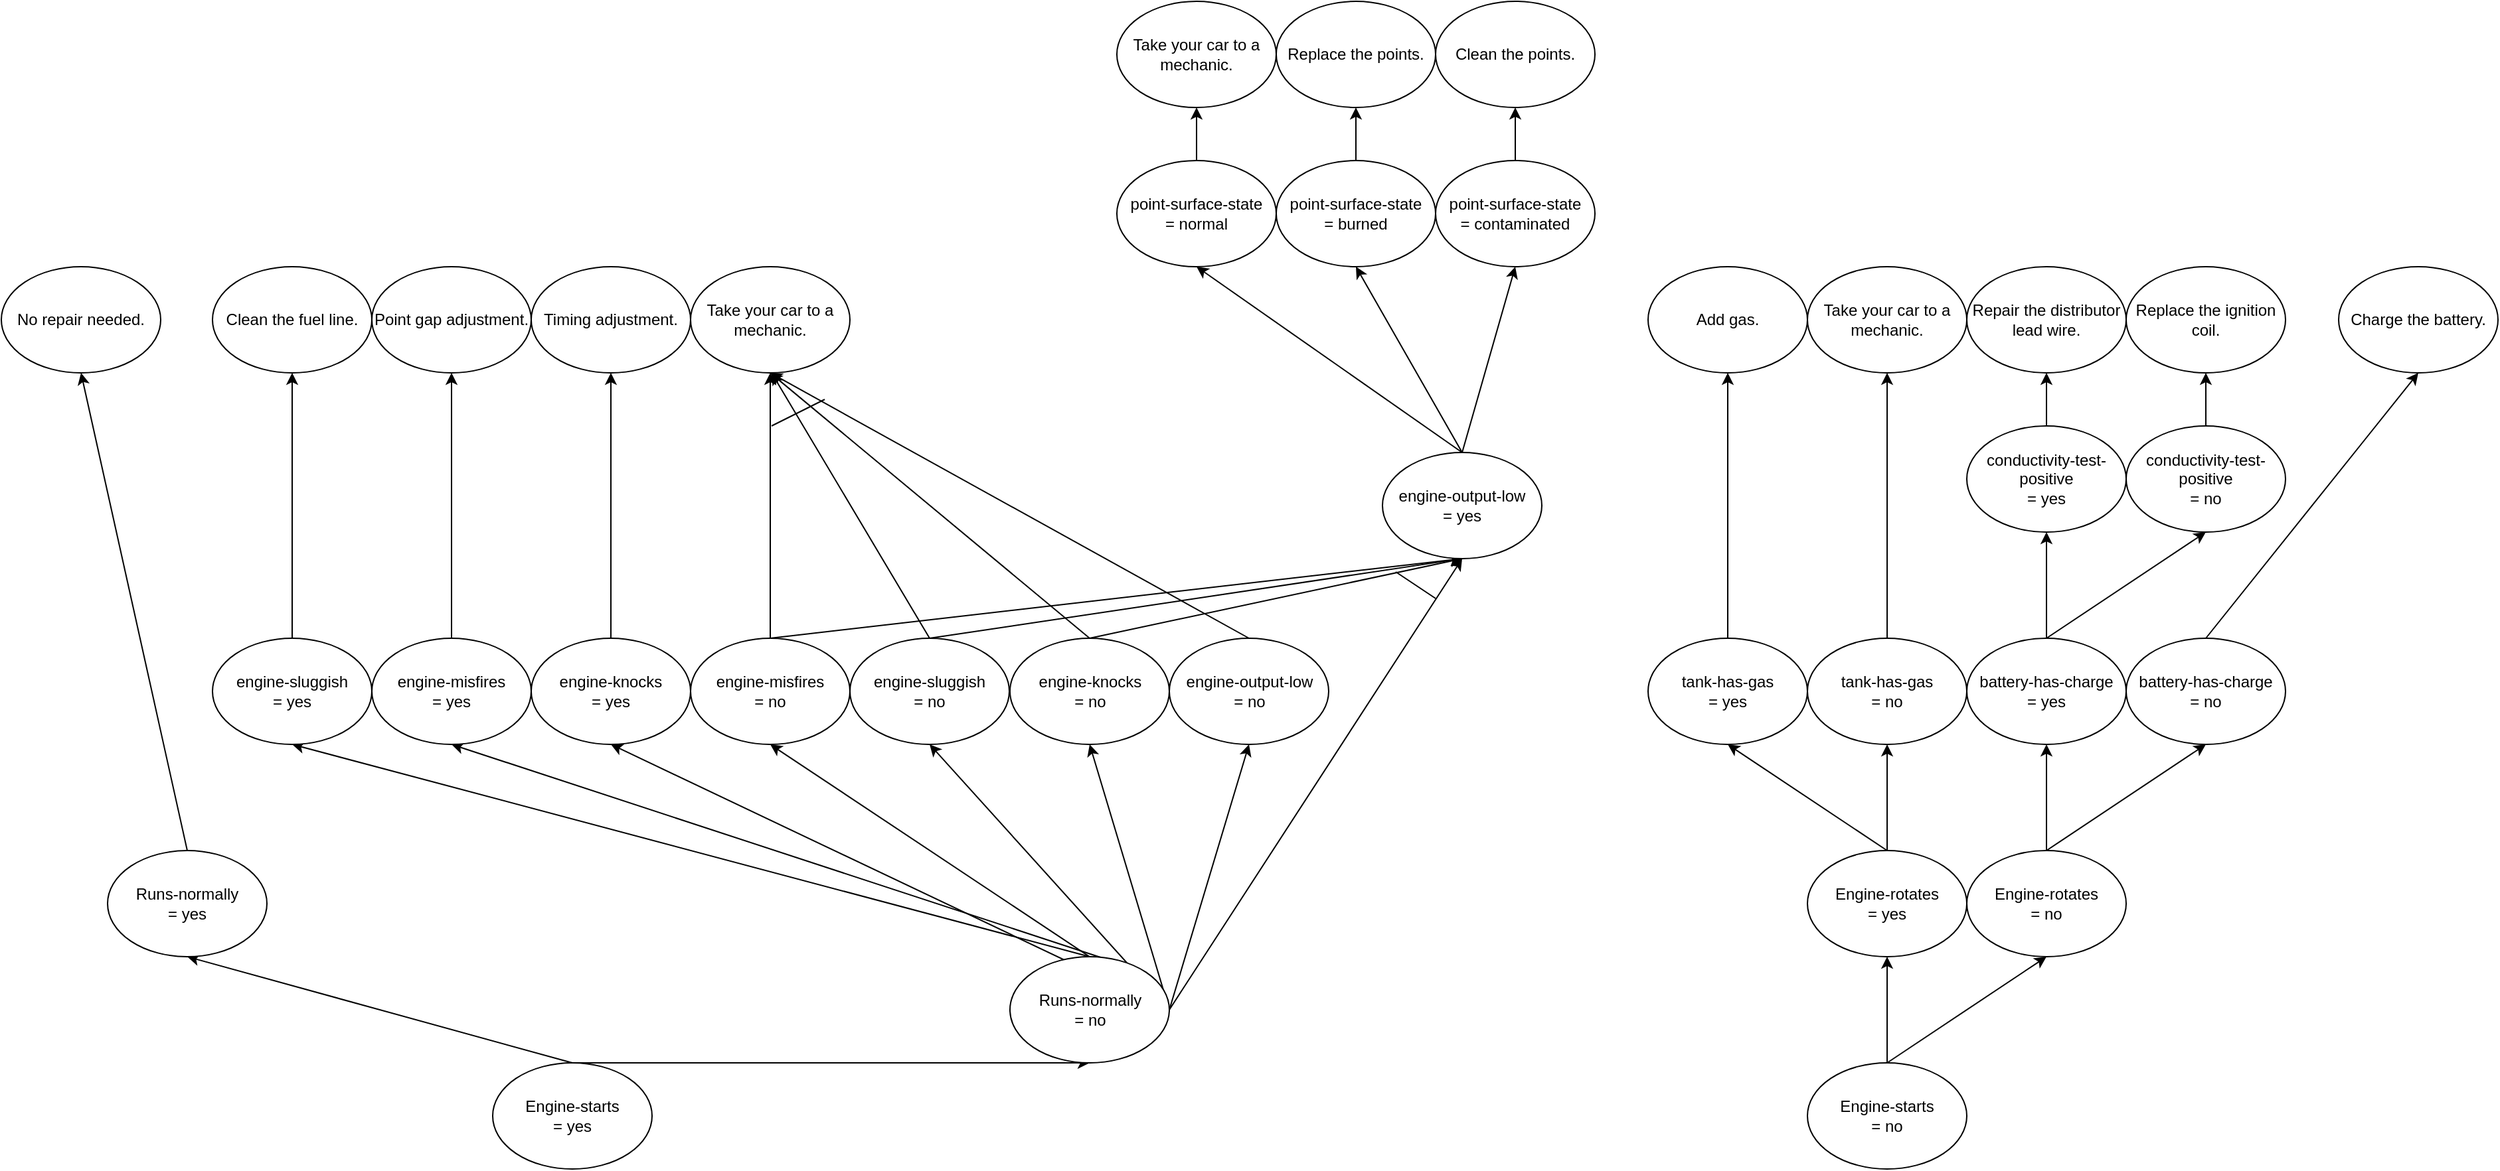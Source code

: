 <mxfile version="12.3.8" type="device" pages="1"><diagram id="Dzr5URSwhaSRYiMfAYS3" name="Page-1"><mxGraphModel dx="3087" dy="2305" grid="1" gridSize="10" guides="1" tooltips="1" connect="1" arrows="1" fold="1" page="1" pageScale="1" pageWidth="827" pageHeight="1169" math="0" shadow="0"><root><mxCell id="0"/><mxCell id="1" parent="0"/><mxCell id="9HgieilJRWY5OQSQGo9R-31" style="edgeStyle=none;rounded=0;orthogonalLoop=1;jettySize=auto;html=1;exitX=0.5;exitY=0;exitDx=0;exitDy=0;entryX=0.5;entryY=1;entryDx=0;entryDy=0;" edge="1" parent="1" source="9HgieilJRWY5OQSQGo9R-1" target="9HgieilJRWY5OQSQGo9R-3"><mxGeometry relative="1" as="geometry"/></mxCell><mxCell id="9HgieilJRWY5OQSQGo9R-40" style="edgeStyle=none;rounded=0;orthogonalLoop=1;jettySize=auto;html=1;exitX=0.5;exitY=0;exitDx=0;exitDy=0;entryX=0.5;entryY=1;entryDx=0;entryDy=0;" edge="1" parent="1" source="9HgieilJRWY5OQSQGo9R-1" target="9HgieilJRWY5OQSQGo9R-4"><mxGeometry relative="1" as="geometry"/></mxCell><mxCell id="9HgieilJRWY5OQSQGo9R-1" value="Engine-starts&lt;br&gt;= yes" style="ellipse;whiteSpace=wrap;html=1;" vertex="1" parent="1"><mxGeometry x="210" y="760" width="120" height="80" as="geometry"/></mxCell><mxCell id="9HgieilJRWY5OQSQGo9R-33" style="edgeStyle=none;rounded=0;orthogonalLoop=1;jettySize=auto;html=1;exitX=0.5;exitY=0;exitDx=0;exitDy=0;entryX=0.5;entryY=1;entryDx=0;entryDy=0;" edge="1" parent="1" source="9HgieilJRWY5OQSQGo9R-2" target="9HgieilJRWY5OQSQGo9R-5"><mxGeometry relative="1" as="geometry"/></mxCell><mxCell id="9HgieilJRWY5OQSQGo9R-47" style="edgeStyle=none;rounded=0;orthogonalLoop=1;jettySize=auto;html=1;exitX=0.5;exitY=0;exitDx=0;exitDy=0;entryX=0.5;entryY=1;entryDx=0;entryDy=0;" edge="1" parent="1" source="9HgieilJRWY5OQSQGo9R-2" target="9HgieilJRWY5OQSQGo9R-6"><mxGeometry relative="1" as="geometry"/></mxCell><mxCell id="9HgieilJRWY5OQSQGo9R-2" value="Engine-starts&lt;br&gt;= no" style="ellipse;whiteSpace=wrap;html=1;" vertex="1" parent="1"><mxGeometry x="1200" y="760" width="120" height="80" as="geometry"/></mxCell><mxCell id="9HgieilJRWY5OQSQGo9R-29" style="rounded=0;orthogonalLoop=1;jettySize=auto;html=1;exitX=0.5;exitY=0;exitDx=0;exitDy=0;entryX=0.5;entryY=1;entryDx=0;entryDy=0;" edge="1" parent="1" source="9HgieilJRWY5OQSQGo9R-3" target="9HgieilJRWY5OQSQGo9R-28"><mxGeometry relative="1" as="geometry"/></mxCell><mxCell id="9HgieilJRWY5OQSQGo9R-3" value="Runs-normally&lt;br&gt;= yes" style="ellipse;whiteSpace=wrap;html=1;" vertex="1" parent="1"><mxGeometry x="-80" y="600" width="120" height="80" as="geometry"/></mxCell><mxCell id="9HgieilJRWY5OQSQGo9R-41" style="edgeStyle=none;rounded=0;orthogonalLoop=1;jettySize=auto;html=1;exitX=0.5;exitY=0;exitDx=0;exitDy=0;entryX=0.5;entryY=1;entryDx=0;entryDy=0;" edge="1" parent="1" source="9HgieilJRWY5OQSQGo9R-4" target="9HgieilJRWY5OQSQGo9R-7"><mxGeometry relative="1" as="geometry"/></mxCell><mxCell id="9HgieilJRWY5OQSQGo9R-42" style="edgeStyle=none;rounded=0;orthogonalLoop=1;jettySize=auto;html=1;exitX=1;exitY=0.5;exitDx=0;exitDy=0;entryX=0.5;entryY=1;entryDx=0;entryDy=0;" edge="1" parent="1" source="9HgieilJRWY5OQSQGo9R-4" target="9HgieilJRWY5OQSQGo9R-9"><mxGeometry relative="1" as="geometry"/></mxCell><mxCell id="9HgieilJRWY5OQSQGo9R-43" style="edgeStyle=none;rounded=0;orthogonalLoop=1;jettySize=auto;html=1;exitX=1;exitY=0;exitDx=0;exitDy=0;entryX=0.5;entryY=1;entryDx=0;entryDy=0;" edge="1" parent="1" source="9HgieilJRWY5OQSQGo9R-4" target="9HgieilJRWY5OQSQGo9R-11"><mxGeometry relative="1" as="geometry"/></mxCell><mxCell id="9HgieilJRWY5OQSQGo9R-44" style="edgeStyle=none;rounded=0;orthogonalLoop=1;jettySize=auto;html=1;exitX=1;exitY=0.5;exitDx=0;exitDy=0;entryX=0.5;entryY=1;entryDx=0;entryDy=0;" edge="1" parent="1" source="9HgieilJRWY5OQSQGo9R-4" target="9HgieilJRWY5OQSQGo9R-10"><mxGeometry relative="1" as="geometry"/></mxCell><mxCell id="9HgieilJRWY5OQSQGo9R-45" style="edgeStyle=none;rounded=0;orthogonalLoop=1;jettySize=auto;html=1;exitX=1;exitY=0.5;exitDx=0;exitDy=0;entryX=0.5;entryY=1;entryDx=0;entryDy=0;" edge="1" parent="1" source="9HgieilJRWY5OQSQGo9R-4" target="9HgieilJRWY5OQSQGo9R-13"><mxGeometry relative="1" as="geometry"/></mxCell><mxCell id="9HgieilJRWY5OQSQGo9R-46" style="edgeStyle=none;rounded=0;orthogonalLoop=1;jettySize=auto;html=1;exitX=1;exitY=0.5;exitDx=0;exitDy=0;entryX=0.5;entryY=1;entryDx=0;entryDy=0;" edge="1" parent="1" source="9HgieilJRWY5OQSQGo9R-4" target="9HgieilJRWY5OQSQGo9R-12"><mxGeometry relative="1" as="geometry"/></mxCell><mxCell id="9HgieilJRWY5OQSQGo9R-52" style="edgeStyle=none;rounded=0;orthogonalLoop=1;jettySize=auto;html=1;exitX=1;exitY=0.5;exitDx=0;exitDy=0;entryX=0.5;entryY=1;entryDx=0;entryDy=0;" edge="1" parent="1" source="9HgieilJRWY5OQSQGo9R-4" target="9HgieilJRWY5OQSQGo9R-14"><mxGeometry relative="1" as="geometry"/></mxCell><mxCell id="9HgieilJRWY5OQSQGo9R-53" style="edgeStyle=none;rounded=0;orthogonalLoop=1;jettySize=auto;html=1;exitX=1;exitY=0.5;exitDx=0;exitDy=0;entryX=0.5;entryY=1;entryDx=0;entryDy=0;" edge="1" parent="1" source="9HgieilJRWY5OQSQGo9R-4" target="9HgieilJRWY5OQSQGo9R-15"><mxGeometry relative="1" as="geometry"/></mxCell><mxCell id="9HgieilJRWY5OQSQGo9R-4" value="Runs-normally&lt;br&gt;= no" style="ellipse;whiteSpace=wrap;html=1;" vertex="1" parent="1"><mxGeometry x="599.5" y="680" width="120" height="80" as="geometry"/></mxCell><mxCell id="9HgieilJRWY5OQSQGo9R-48" style="edgeStyle=none;rounded=0;orthogonalLoop=1;jettySize=auto;html=1;exitX=0.5;exitY=0;exitDx=0;exitDy=0;entryX=0.5;entryY=1;entryDx=0;entryDy=0;" edge="1" parent="1" source="9HgieilJRWY5OQSQGo9R-5" target="9HgieilJRWY5OQSQGo9R-17"><mxGeometry relative="1" as="geometry"/></mxCell><mxCell id="9HgieilJRWY5OQSQGo9R-49" style="edgeStyle=none;rounded=0;orthogonalLoop=1;jettySize=auto;html=1;exitX=0.5;exitY=0;exitDx=0;exitDy=0;entryX=0.5;entryY=1;entryDx=0;entryDy=0;" edge="1" parent="1" source="9HgieilJRWY5OQSQGo9R-5" target="9HgieilJRWY5OQSQGo9R-16"><mxGeometry relative="1" as="geometry"/></mxCell><mxCell id="9HgieilJRWY5OQSQGo9R-5" value="Engine-rotates&lt;br&gt;= yes" style="ellipse;whiteSpace=wrap;html=1;" vertex="1" parent="1"><mxGeometry x="1200" y="600" width="120" height="80" as="geometry"/></mxCell><mxCell id="9HgieilJRWY5OQSQGo9R-50" style="edgeStyle=none;rounded=0;orthogonalLoop=1;jettySize=auto;html=1;exitX=0.5;exitY=0;exitDx=0;exitDy=0;entryX=0.5;entryY=1;entryDx=0;entryDy=0;" edge="1" parent="1" source="9HgieilJRWY5OQSQGo9R-6" target="9HgieilJRWY5OQSQGo9R-19"><mxGeometry relative="1" as="geometry"/></mxCell><mxCell id="9HgieilJRWY5OQSQGo9R-51" style="edgeStyle=none;rounded=0;orthogonalLoop=1;jettySize=auto;html=1;exitX=0.5;exitY=0;exitDx=0;exitDy=0;entryX=0.5;entryY=1;entryDx=0;entryDy=0;" edge="1" parent="1" source="9HgieilJRWY5OQSQGo9R-6" target="9HgieilJRWY5OQSQGo9R-18"><mxGeometry relative="1" as="geometry"/></mxCell><mxCell id="9HgieilJRWY5OQSQGo9R-6" value="Engine-rotates&lt;br&gt;= no" style="ellipse;whiteSpace=wrap;html=1;" vertex="1" parent="1"><mxGeometry x="1320" y="600" width="120" height="80" as="geometry"/></mxCell><mxCell id="9HgieilJRWY5OQSQGo9R-59" style="edgeStyle=none;rounded=0;orthogonalLoop=1;jettySize=auto;html=1;exitX=0.5;exitY=0;exitDx=0;exitDy=0;entryX=0.5;entryY=1;entryDx=0;entryDy=0;" edge="1" parent="1" source="9HgieilJRWY5OQSQGo9R-7" target="9HgieilJRWY5OQSQGo9R-58"><mxGeometry relative="1" as="geometry"/></mxCell><mxCell id="9HgieilJRWY5OQSQGo9R-7" value="engine-sluggish&lt;br&gt;= yes" style="ellipse;whiteSpace=wrap;html=1;" vertex="1" parent="1"><mxGeometry x="-1" y="440" width="120" height="80" as="geometry"/></mxCell><mxCell id="9HgieilJRWY5OQSQGo9R-85" style="edgeStyle=none;rounded=0;orthogonalLoop=1;jettySize=auto;html=1;exitX=0.5;exitY=0;exitDx=0;exitDy=0;" edge="1" parent="1" source="9HgieilJRWY5OQSQGo9R-9"><mxGeometry relative="1" as="geometry"><mxPoint x="420.0" y="240" as="targetPoint"/></mxGeometry></mxCell><mxCell id="9HgieilJRWY5OQSQGo9R-89" style="edgeStyle=none;rounded=0;orthogonalLoop=1;jettySize=auto;html=1;exitX=0.5;exitY=0;exitDx=0;exitDy=0;" edge="1" parent="1" source="9HgieilJRWY5OQSQGo9R-9"><mxGeometry relative="1" as="geometry"><mxPoint x="940" y="380" as="targetPoint"/></mxGeometry></mxCell><mxCell id="9HgieilJRWY5OQSQGo9R-9" value="engine-sluggish&lt;br&gt;= no" style="ellipse;whiteSpace=wrap;html=1;" vertex="1" parent="1"><mxGeometry x="479" y="440" width="120" height="80" as="geometry"/></mxCell><mxCell id="9HgieilJRWY5OQSQGo9R-84" style="edgeStyle=none;rounded=0;orthogonalLoop=1;jettySize=auto;html=1;exitX=0.5;exitY=0;exitDx=0;exitDy=0;entryX=0.5;entryY=1;entryDx=0;entryDy=0;" edge="1" parent="1" source="9HgieilJRWY5OQSQGo9R-10" target="9HgieilJRWY5OQSQGo9R-83"><mxGeometry relative="1" as="geometry"/></mxCell><mxCell id="9HgieilJRWY5OQSQGo9R-90" style="edgeStyle=none;rounded=0;orthogonalLoop=1;jettySize=auto;html=1;exitX=0.5;exitY=0;exitDx=0;exitDy=0;entryX=0.5;entryY=1;entryDx=0;entryDy=0;" edge="1" parent="1" source="9HgieilJRWY5OQSQGo9R-10" target="9HgieilJRWY5OQSQGo9R-14"><mxGeometry relative="1" as="geometry"/></mxCell><mxCell id="9HgieilJRWY5OQSQGo9R-10" value="engine-misfires&lt;br&gt;= no" style="ellipse;whiteSpace=wrap;html=1;" vertex="1" parent="1"><mxGeometry x="359" y="440" width="120" height="80" as="geometry"/></mxCell><mxCell id="9HgieilJRWY5OQSQGo9R-61" style="edgeStyle=none;rounded=0;orthogonalLoop=1;jettySize=auto;html=1;exitX=0.5;exitY=0;exitDx=0;exitDy=0;entryX=0.5;entryY=1;entryDx=0;entryDy=0;" edge="1" parent="1" source="9HgieilJRWY5OQSQGo9R-11" target="9HgieilJRWY5OQSQGo9R-60"><mxGeometry relative="1" as="geometry"/></mxCell><mxCell id="9HgieilJRWY5OQSQGo9R-11" value="engine-misfires&lt;br&gt;= yes" style="ellipse;whiteSpace=wrap;html=1;" vertex="1" parent="1"><mxGeometry x="119" y="440" width="120" height="80" as="geometry"/></mxCell><mxCell id="9HgieilJRWY5OQSQGo9R-86" style="edgeStyle=none;rounded=0;orthogonalLoop=1;jettySize=auto;html=1;exitX=0.5;exitY=0;exitDx=0;exitDy=0;entryX=0.5;entryY=1;entryDx=0;entryDy=0;" edge="1" parent="1" source="9HgieilJRWY5OQSQGo9R-12" target="9HgieilJRWY5OQSQGo9R-83"><mxGeometry relative="1" as="geometry"/></mxCell><mxCell id="9HgieilJRWY5OQSQGo9R-88" style="edgeStyle=none;rounded=0;orthogonalLoop=1;jettySize=auto;html=1;exitX=0.5;exitY=0;exitDx=0;exitDy=0;entryX=0.5;entryY=1;entryDx=0;entryDy=0;" edge="1" parent="1" source="9HgieilJRWY5OQSQGo9R-12" target="9HgieilJRWY5OQSQGo9R-14"><mxGeometry relative="1" as="geometry"/></mxCell><mxCell id="9HgieilJRWY5OQSQGo9R-12" value="engine-knocks&lt;br&gt;= no" style="ellipse;whiteSpace=wrap;html=1;" vertex="1" parent="1"><mxGeometry x="599.5" y="440" width="120" height="80" as="geometry"/></mxCell><mxCell id="9HgieilJRWY5OQSQGo9R-63" style="edgeStyle=none;rounded=0;orthogonalLoop=1;jettySize=auto;html=1;exitX=0.5;exitY=0;exitDx=0;exitDy=0;entryX=0.5;entryY=1;entryDx=0;entryDy=0;" edge="1" parent="1" source="9HgieilJRWY5OQSQGo9R-13" target="9HgieilJRWY5OQSQGo9R-62"><mxGeometry relative="1" as="geometry"/></mxCell><mxCell id="9HgieilJRWY5OQSQGo9R-13" value="engine-knocks&lt;br&gt;= yes" style="ellipse;whiteSpace=wrap;html=1;" vertex="1" parent="1"><mxGeometry x="239" y="440" width="120" height="80" as="geometry"/></mxCell><mxCell id="9HgieilJRWY5OQSQGo9R-54" style="edgeStyle=none;rounded=0;orthogonalLoop=1;jettySize=auto;html=1;exitX=0.5;exitY=0;exitDx=0;exitDy=0;entryX=0.5;entryY=1;entryDx=0;entryDy=0;" edge="1" parent="1" source="9HgieilJRWY5OQSQGo9R-14" target="9HgieilJRWY5OQSQGo9R-24"><mxGeometry relative="1" as="geometry"/></mxCell><mxCell id="9HgieilJRWY5OQSQGo9R-55" style="edgeStyle=none;rounded=0;orthogonalLoop=1;jettySize=auto;html=1;exitX=0.5;exitY=0;exitDx=0;exitDy=0;entryX=0.5;entryY=1;entryDx=0;entryDy=0;" edge="1" parent="1" source="9HgieilJRWY5OQSQGo9R-14" target="9HgieilJRWY5OQSQGo9R-25"><mxGeometry relative="1" as="geometry"/></mxCell><mxCell id="9HgieilJRWY5OQSQGo9R-56" style="edgeStyle=none;rounded=0;orthogonalLoop=1;jettySize=auto;html=1;exitX=0.5;exitY=0;exitDx=0;exitDy=0;entryX=0.5;entryY=1;entryDx=0;entryDy=0;" edge="1" parent="1" source="9HgieilJRWY5OQSQGo9R-14" target="9HgieilJRWY5OQSQGo9R-26"><mxGeometry relative="1" as="geometry"/></mxCell><mxCell id="9HgieilJRWY5OQSQGo9R-14" value="engine-output-low&lt;br&gt;= yes" style="ellipse;whiteSpace=wrap;html=1;" vertex="1" parent="1"><mxGeometry x="880" y="300" width="120" height="80" as="geometry"/></mxCell><mxCell id="9HgieilJRWY5OQSQGo9R-87" style="edgeStyle=none;rounded=0;orthogonalLoop=1;jettySize=auto;html=1;exitX=0.5;exitY=0;exitDx=0;exitDy=0;entryX=0.5;entryY=1;entryDx=0;entryDy=0;" edge="1" parent="1" source="9HgieilJRWY5OQSQGo9R-15" target="9HgieilJRWY5OQSQGo9R-83"><mxGeometry relative="1" as="geometry"/></mxCell><mxCell id="9HgieilJRWY5OQSQGo9R-15" value="engine-output-low&lt;br&gt;= no" style="ellipse;whiteSpace=wrap;html=1;" vertex="1" parent="1"><mxGeometry x="719.5" y="440" width="120" height="80" as="geometry"/></mxCell><mxCell id="9HgieilJRWY5OQSQGo9R-79" style="edgeStyle=none;rounded=0;orthogonalLoop=1;jettySize=auto;html=1;exitX=0.5;exitY=0;exitDx=0;exitDy=0;entryX=0.5;entryY=1;entryDx=0;entryDy=0;" edge="1" parent="1" source="9HgieilJRWY5OQSQGo9R-16" target="9HgieilJRWY5OQSQGo9R-78"><mxGeometry relative="1" as="geometry"/></mxCell><mxCell id="9HgieilJRWY5OQSQGo9R-16" value="tank-has-gas&lt;br&gt;= no" style="ellipse;whiteSpace=wrap;html=1;" vertex="1" parent="1"><mxGeometry x="1200" y="440" width="120" height="80" as="geometry"/></mxCell><mxCell id="9HgieilJRWY5OQSQGo9R-65" style="edgeStyle=none;rounded=0;orthogonalLoop=1;jettySize=auto;html=1;exitX=0.5;exitY=0;exitDx=0;exitDy=0;entryX=0.5;entryY=1;entryDx=0;entryDy=0;" edge="1" parent="1" source="9HgieilJRWY5OQSQGo9R-17" target="9HgieilJRWY5OQSQGo9R-64"><mxGeometry relative="1" as="geometry"/></mxCell><mxCell id="9HgieilJRWY5OQSQGo9R-17" value="tank-has-gas&lt;br&gt;= yes" style="ellipse;whiteSpace=wrap;html=1;" vertex="1" parent="1"><mxGeometry x="1080" y="440" width="120" height="80" as="geometry"/></mxCell><mxCell id="9HgieilJRWY5OQSQGo9R-75" style="edgeStyle=none;rounded=0;orthogonalLoop=1;jettySize=auto;html=1;exitX=0.5;exitY=0;exitDx=0;exitDy=0;entryX=0.5;entryY=1;entryDx=0;entryDy=0;" edge="1" parent="1" source="9HgieilJRWY5OQSQGo9R-18" target="9HgieilJRWY5OQSQGo9R-66"><mxGeometry relative="1" as="geometry"/></mxCell><mxCell id="9HgieilJRWY5OQSQGo9R-18" value="battery-has-charge&lt;br&gt;= no" style="ellipse;whiteSpace=wrap;html=1;" vertex="1" parent="1"><mxGeometry x="1440" y="440" width="120" height="80" as="geometry"/></mxCell><mxCell id="9HgieilJRWY5OQSQGo9R-71" style="edgeStyle=none;rounded=0;orthogonalLoop=1;jettySize=auto;html=1;exitX=0.5;exitY=0;exitDx=0;exitDy=0;entryX=0.5;entryY=1;entryDx=0;entryDy=0;" edge="1" parent="1" source="9HgieilJRWY5OQSQGo9R-19" target="9HgieilJRWY5OQSQGo9R-22"><mxGeometry relative="1" as="geometry"/></mxCell><mxCell id="9HgieilJRWY5OQSQGo9R-72" style="edgeStyle=none;rounded=0;orthogonalLoop=1;jettySize=auto;html=1;exitX=0.5;exitY=0;exitDx=0;exitDy=0;entryX=0.5;entryY=1;entryDx=0;entryDy=0;" edge="1" parent="1" source="9HgieilJRWY5OQSQGo9R-19" target="9HgieilJRWY5OQSQGo9R-23"><mxGeometry relative="1" as="geometry"/></mxCell><mxCell id="9HgieilJRWY5OQSQGo9R-19" value="battery-has-charge&lt;br&gt;= yes" style="ellipse;whiteSpace=wrap;html=1;" vertex="1" parent="1"><mxGeometry x="1320" y="440" width="120" height="80" as="geometry"/></mxCell><mxCell id="9HgieilJRWY5OQSQGo9R-74" style="edgeStyle=none;rounded=0;orthogonalLoop=1;jettySize=auto;html=1;exitX=0.5;exitY=0;exitDx=0;exitDy=0;entryX=0.5;entryY=1;entryDx=0;entryDy=0;" edge="1" parent="1" source="9HgieilJRWY5OQSQGo9R-22" target="9HgieilJRWY5OQSQGo9R-73"><mxGeometry relative="1" as="geometry"/></mxCell><mxCell id="9HgieilJRWY5OQSQGo9R-22" value="conductivity-test-positive&lt;br&gt;= yes" style="ellipse;whiteSpace=wrap;html=1;" vertex="1" parent="1"><mxGeometry x="1320" y="280" width="120" height="80" as="geometry"/></mxCell><mxCell id="9HgieilJRWY5OQSQGo9R-77" style="edgeStyle=none;rounded=0;orthogonalLoop=1;jettySize=auto;html=1;exitX=0.5;exitY=0;exitDx=0;exitDy=0;entryX=0.5;entryY=1;entryDx=0;entryDy=0;" edge="1" parent="1" source="9HgieilJRWY5OQSQGo9R-23" target="9HgieilJRWY5OQSQGo9R-76"><mxGeometry relative="1" as="geometry"/></mxCell><mxCell id="9HgieilJRWY5OQSQGo9R-23" value="conductivity-test-positive&lt;br&gt;= no" style="ellipse;whiteSpace=wrap;html=1;" vertex="1" parent="1"><mxGeometry x="1440" y="280" width="120" height="80" as="geometry"/></mxCell><mxCell id="9HgieilJRWY5OQSQGo9R-81" style="edgeStyle=none;rounded=0;orthogonalLoop=1;jettySize=auto;html=1;exitX=0.5;exitY=0;exitDx=0;exitDy=0;" edge="1" parent="1" source="9HgieilJRWY5OQSQGo9R-24" target="9HgieilJRWY5OQSQGo9R-80"><mxGeometry relative="1" as="geometry"/></mxCell><mxCell id="9HgieilJRWY5OQSQGo9R-24" value="point-surface-state&lt;br&gt;= normal" style="ellipse;whiteSpace=wrap;html=1;" vertex="1" parent="1"><mxGeometry x="680" y="80" width="120" height="80" as="geometry"/></mxCell><mxCell id="9HgieilJRWY5OQSQGo9R-68" style="edgeStyle=none;rounded=0;orthogonalLoop=1;jettySize=auto;html=1;exitX=0.5;exitY=0;exitDx=0;exitDy=0;entryX=0.5;entryY=1;entryDx=0;entryDy=0;" edge="1" parent="1" source="9HgieilJRWY5OQSQGo9R-25" target="9HgieilJRWY5OQSQGo9R-67"><mxGeometry relative="1" as="geometry"/></mxCell><mxCell id="9HgieilJRWY5OQSQGo9R-25" value="point-surface-state&lt;br&gt;= burned" style="ellipse;whiteSpace=wrap;html=1;" vertex="1" parent="1"><mxGeometry x="800" y="80" width="120" height="80" as="geometry"/></mxCell><mxCell id="9HgieilJRWY5OQSQGo9R-70" style="edgeStyle=none;rounded=0;orthogonalLoop=1;jettySize=auto;html=1;exitX=0.5;exitY=0;exitDx=0;exitDy=0;entryX=0.5;entryY=1;entryDx=0;entryDy=0;" edge="1" parent="1" source="9HgieilJRWY5OQSQGo9R-26" target="9HgieilJRWY5OQSQGo9R-69"><mxGeometry relative="1" as="geometry"/></mxCell><mxCell id="9HgieilJRWY5OQSQGo9R-26" value="point-surface-state&lt;br&gt;= contaminated" style="ellipse;whiteSpace=wrap;html=1;" vertex="1" parent="1"><mxGeometry x="920" y="80" width="120" height="80" as="geometry"/></mxCell><mxCell id="9HgieilJRWY5OQSQGo9R-28" value="No repair needed." style="ellipse;whiteSpace=wrap;html=1;" vertex="1" parent="1"><mxGeometry x="-160" y="160" width="120" height="80" as="geometry"/></mxCell><mxCell id="9HgieilJRWY5OQSQGo9R-58" value="Clean the fuel line." style="ellipse;whiteSpace=wrap;html=1;" vertex="1" parent="1"><mxGeometry x="-1" y="160" width="120" height="80" as="geometry"/></mxCell><mxCell id="9HgieilJRWY5OQSQGo9R-60" value="Point gap adjustment." style="ellipse;whiteSpace=wrap;html=1;" vertex="1" parent="1"><mxGeometry x="119" y="160" width="120" height="80" as="geometry"/></mxCell><mxCell id="9HgieilJRWY5OQSQGo9R-62" value="Timing adjustment." style="ellipse;whiteSpace=wrap;html=1;" vertex="1" parent="1"><mxGeometry x="239" y="160" width="120" height="80" as="geometry"/></mxCell><mxCell id="9HgieilJRWY5OQSQGo9R-64" value="Add gas." style="ellipse;whiteSpace=wrap;html=1;" vertex="1" parent="1"><mxGeometry x="1080" y="160" width="120" height="80" as="geometry"/></mxCell><mxCell id="9HgieilJRWY5OQSQGo9R-66" value="Charge the battery." style="ellipse;whiteSpace=wrap;html=1;" vertex="1" parent="1"><mxGeometry x="1600" y="160" width="120" height="80" as="geometry"/></mxCell><mxCell id="9HgieilJRWY5OQSQGo9R-67" value="Replace the points." style="ellipse;whiteSpace=wrap;html=1;" vertex="1" parent="1"><mxGeometry x="800" y="-40" width="120" height="80" as="geometry"/></mxCell><mxCell id="9HgieilJRWY5OQSQGo9R-69" value="Clean the points." style="ellipse;whiteSpace=wrap;html=1;" vertex="1" parent="1"><mxGeometry x="920" y="-40" width="120" height="80" as="geometry"/></mxCell><mxCell id="9HgieilJRWY5OQSQGo9R-73" value="Repair the distributor lead wire." style="ellipse;whiteSpace=wrap;html=1;" vertex="1" parent="1"><mxGeometry x="1320" y="160" width="120" height="80" as="geometry"/></mxCell><mxCell id="9HgieilJRWY5OQSQGo9R-76" value="Replace the ignition coil." style="ellipse;whiteSpace=wrap;html=1;" vertex="1" parent="1"><mxGeometry x="1440" y="160" width="120" height="80" as="geometry"/></mxCell><mxCell id="9HgieilJRWY5OQSQGo9R-78" value="Take your car to a mechanic." style="ellipse;whiteSpace=wrap;html=1;" vertex="1" parent="1"><mxGeometry x="1200" y="160" width="120" height="80" as="geometry"/></mxCell><mxCell id="9HgieilJRWY5OQSQGo9R-80" value="Take your car to a mechanic." style="ellipse;whiteSpace=wrap;html=1;" vertex="1" parent="1"><mxGeometry x="680" y="-40" width="120" height="80" as="geometry"/></mxCell><mxCell id="9HgieilJRWY5OQSQGo9R-83" value="Take your car to a mechanic." style="ellipse;whiteSpace=wrap;html=1;" vertex="1" parent="1"><mxGeometry x="359" y="160" width="120" height="80" as="geometry"/></mxCell><mxCell id="9HgieilJRWY5OQSQGo9R-91" value="" style="endArrow=none;html=1;" edge="1" parent="1"><mxGeometry width="50" height="50" relative="1" as="geometry"><mxPoint x="420" y="280" as="sourcePoint"/><mxPoint x="460" y="260" as="targetPoint"/></mxGeometry></mxCell><mxCell id="9HgieilJRWY5OQSQGo9R-92" value="" style="endArrow=none;html=1;" edge="1" parent="1"><mxGeometry width="50" height="50" relative="1" as="geometry"><mxPoint x="890" y="390" as="sourcePoint"/><mxPoint x="920" y="410" as="targetPoint"/></mxGeometry></mxCell></root></mxGraphModel></diagram></mxfile>